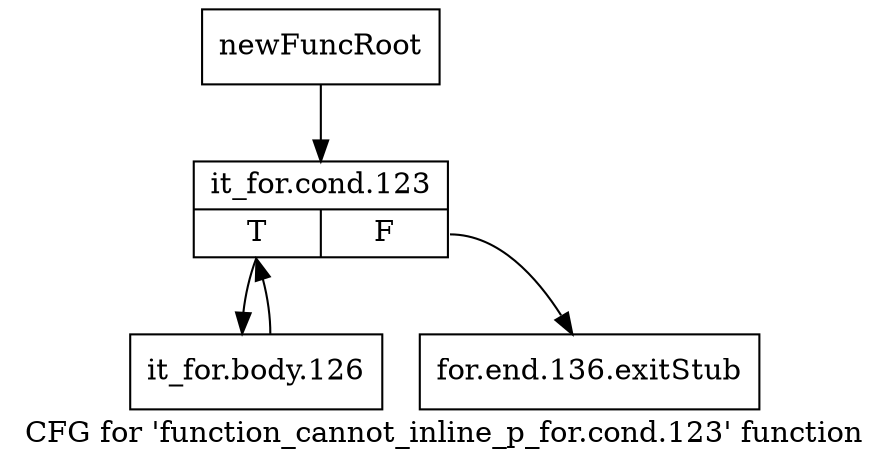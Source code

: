 digraph "CFG for 'function_cannot_inline_p_for.cond.123' function" {
	label="CFG for 'function_cannot_inline_p_for.cond.123' function";

	Node0xb2f3f70 [shape=record,label="{newFuncRoot}"];
	Node0xb2f3f70 -> Node0xb2f4010;
	Node0xb2f3fc0 [shape=record,label="{for.end.136.exitStub}"];
	Node0xb2f4010 [shape=record,label="{it_for.cond.123|{<s0>T|<s1>F}}"];
	Node0xb2f4010:s0 -> Node0xb2f4060;
	Node0xb2f4010:s1 -> Node0xb2f3fc0;
	Node0xb2f4060 [shape=record,label="{it_for.body.126}"];
	Node0xb2f4060 -> Node0xb2f4010;
}
